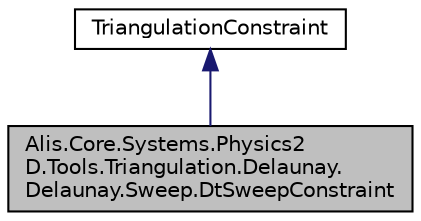 digraph "Alis.Core.Systems.Physics2D.Tools.Triangulation.Delaunay.Delaunay.Sweep.DtSweepConstraint"
{
 // LATEX_PDF_SIZE
  edge [fontname="Helvetica",fontsize="10",labelfontname="Helvetica",labelfontsize="10"];
  node [fontname="Helvetica",fontsize="10",shape=record];
  Node1 [label="Alis.Core.Systems.Physics2\lD.Tools.Triangulation.Delaunay.\lDelaunay.Sweep.DtSweepConstraint",height=0.2,width=0.4,color="black", fillcolor="grey75", style="filled", fontcolor="black",tooltip="The dt sweep constraint class"];
  Node2 -> Node1 [dir="back",color="midnightblue",fontsize="10",style="solid",fontname="Helvetica"];
  Node2 [label="TriangulationConstraint",height=0.2,width=0.4,color="black", fillcolor="white", style="filled",URL="$class_alis_1_1_core_1_1_systems_1_1_physics2_d_1_1_tools_1_1_triangulation_1_1_delaunay_1_1_triangulation_constraint.html",tooltip="The triangulation constraint class"];
}

